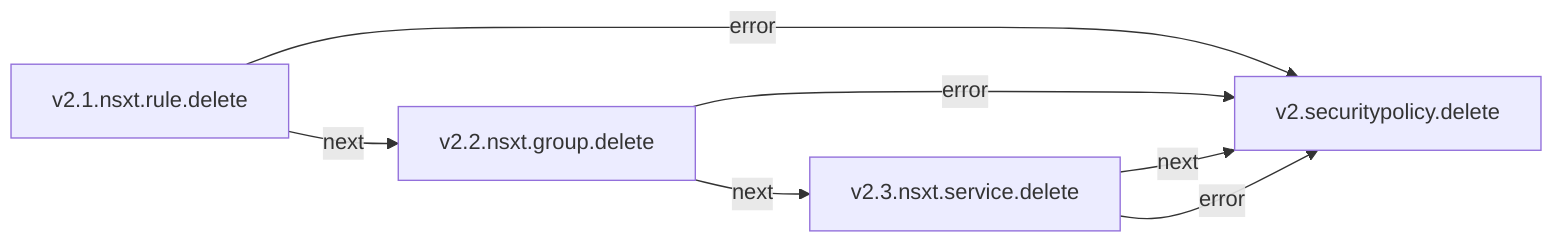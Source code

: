 graph LR
  v2.1.nsxt.rule.delete -->|next| v2.2.nsxt.group.delete
  v2.1.nsxt.rule.delete -->|error| v2.securitypolicy.delete
  v2.2.nsxt.group.delete -->|next| v2.3.nsxt.service.delete
  v2.2.nsxt.group.delete -->|error| v2.securitypolicy.delete
  v2.3.nsxt.service.delete -->|next| v2.securitypolicy.delete
  v2.3.nsxt.service.delete -->|error| v2.securitypolicy.delete